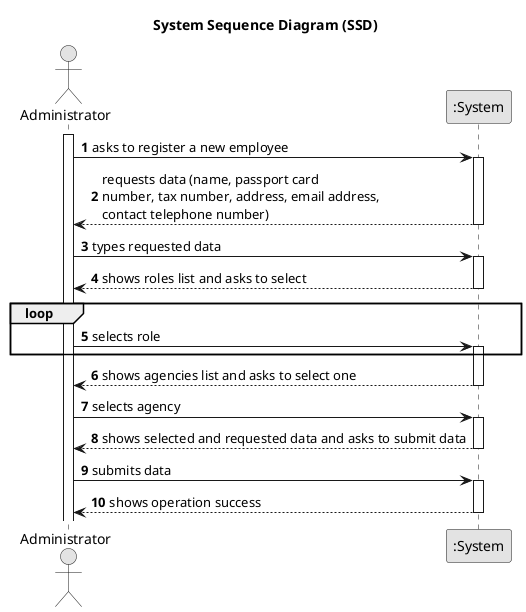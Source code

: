 @startuml
skinparam monochrome true
skinparam packageStyle rectangle
skinparam shadowing false

title System Sequence Diagram (SSD)

autonumber

actor "Administrator" as Administrator
participant ":System" as System

activate Administrator

    Administrator -> System : asks to register a new employee
    activate System

        System --> Administrator : requests data (name, passport card \nnumber, tax number, address, email address, \ncontact telephone number)
    deactivate System

    Administrator -> System : types requested data
    activate System

        System --> Administrator : shows roles list and asks to select
    deactivate System

    loop
        Administrator -> System : selects role
        activate System
    end

        System --> Administrator : shows agencies list and asks to select one
    deactivate System

    Administrator -> System : selects agency
    activate System

        System --> Administrator : shows selected and requested data and asks to submit data
    deactivate System

        Administrator -> System : submits data
    activate System

        System --> Administrator : shows operation success
    deactivate System

@enduml